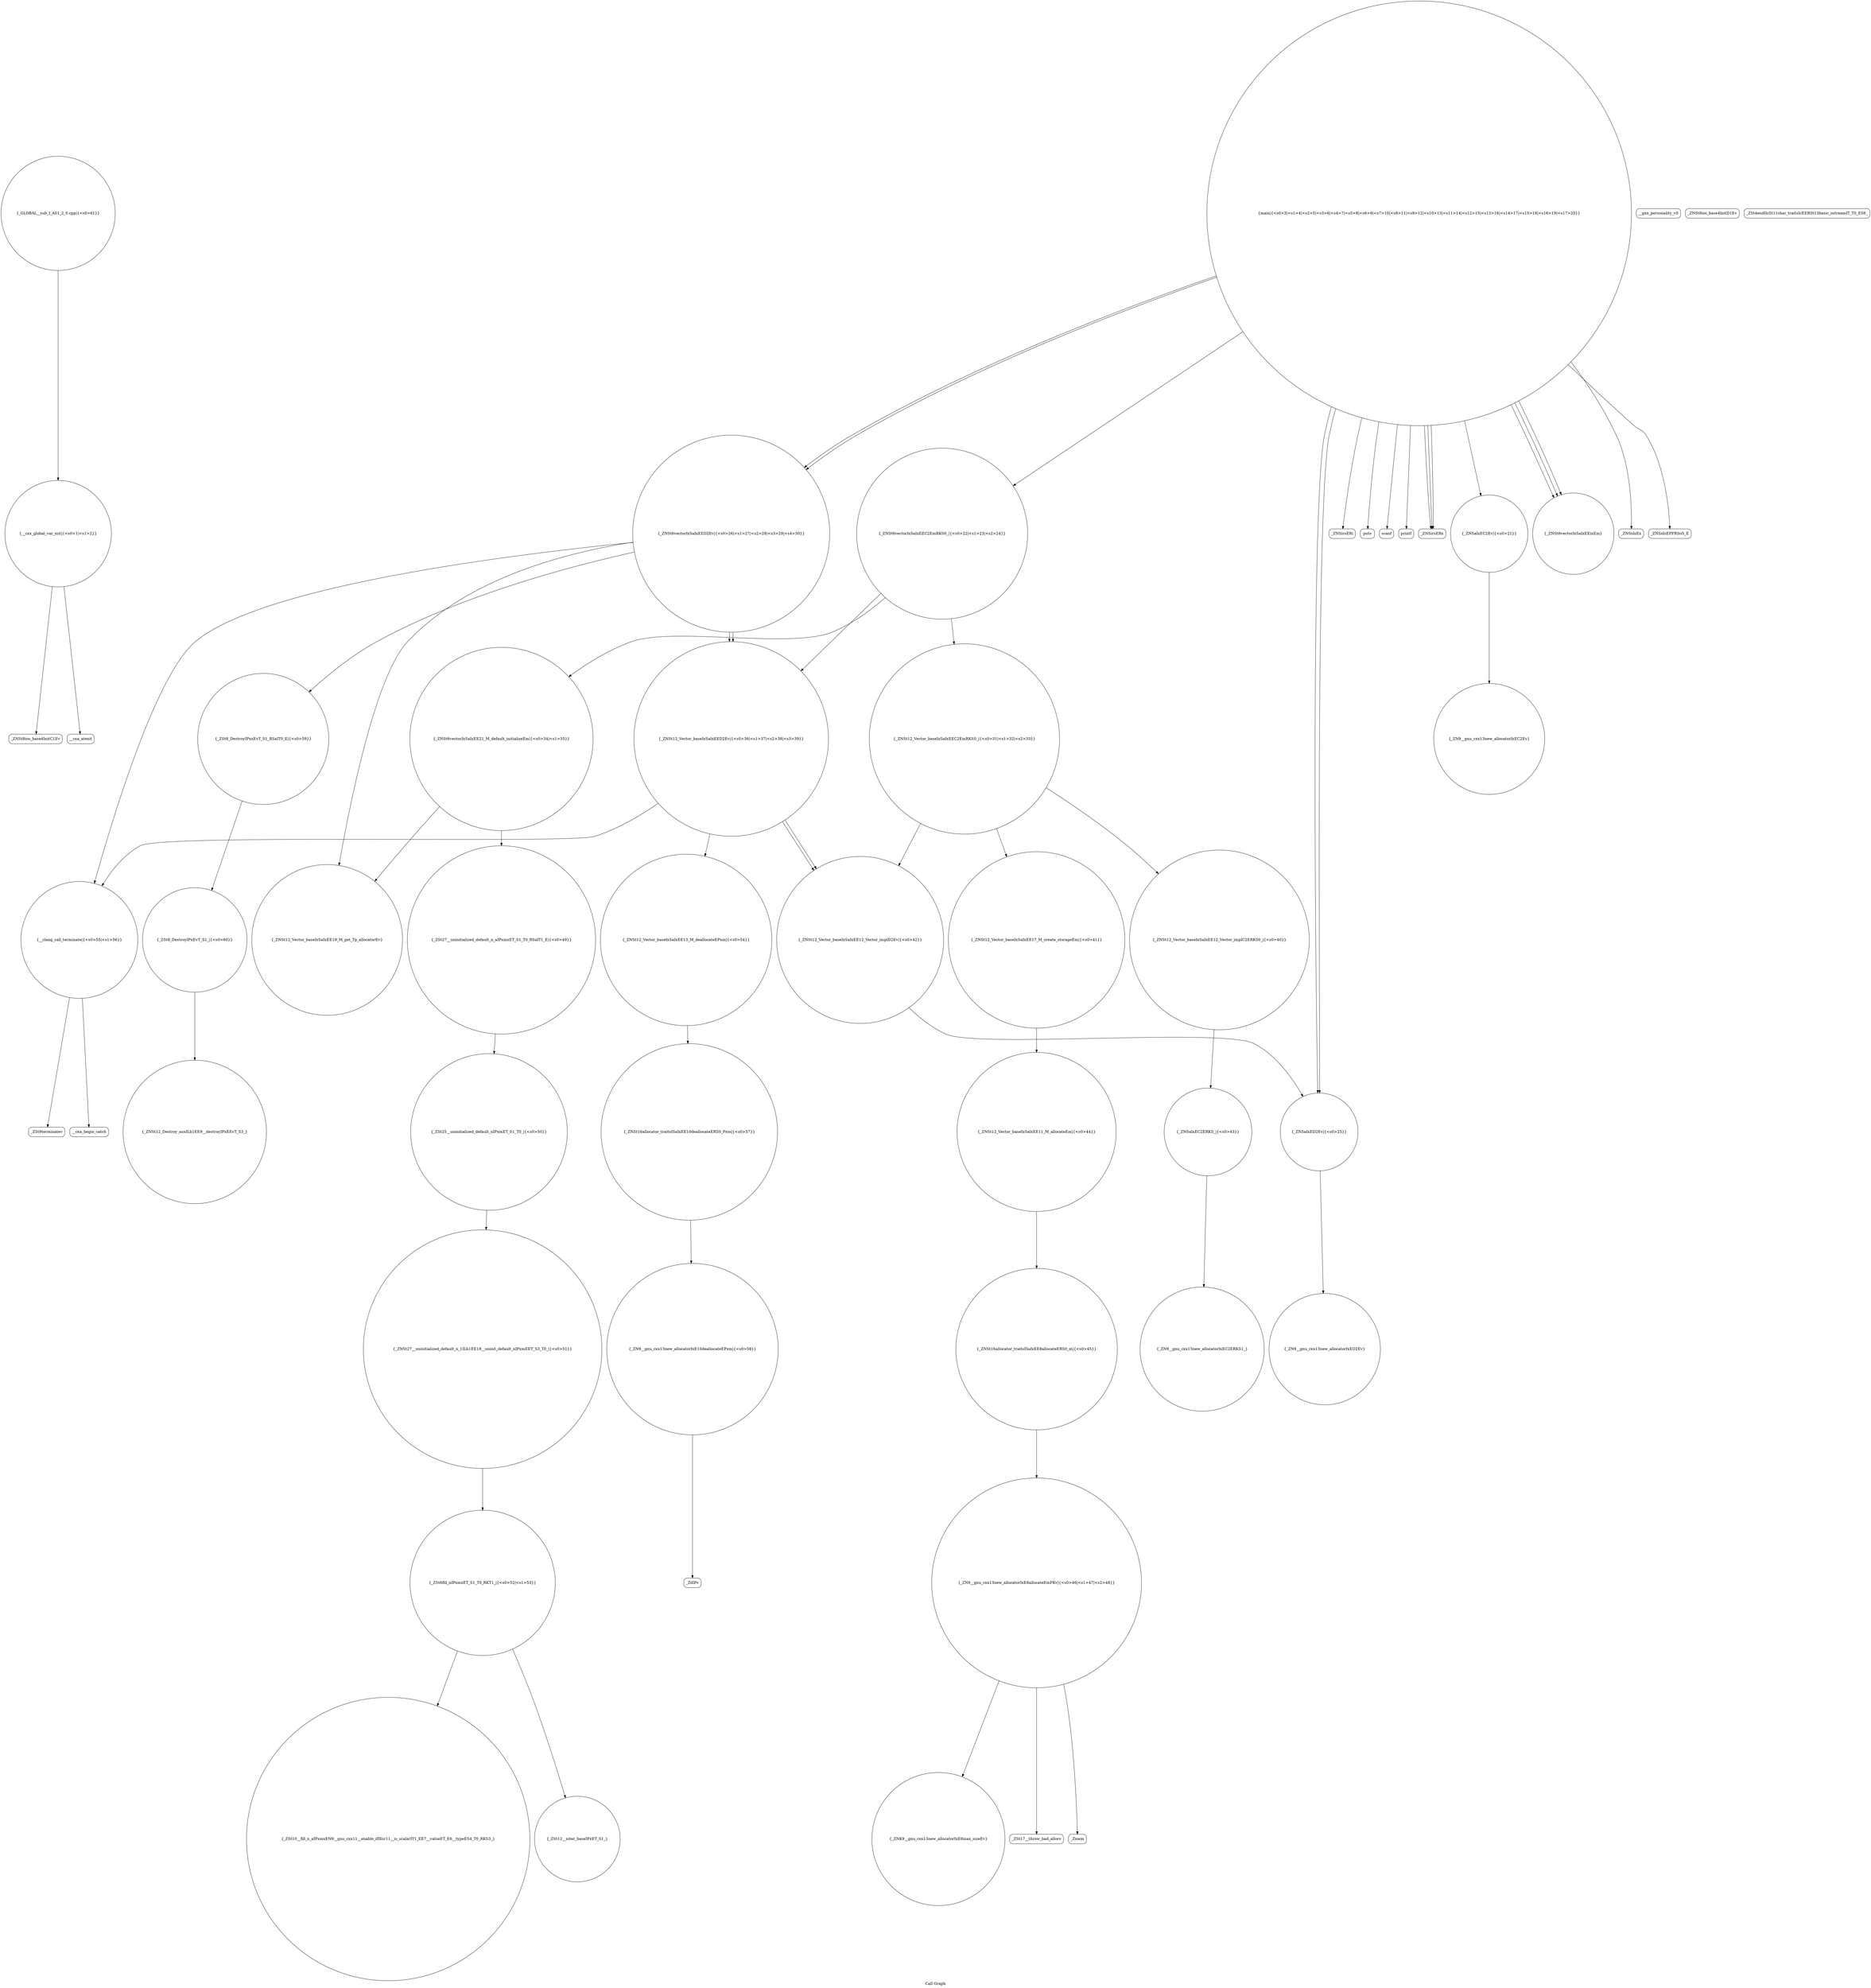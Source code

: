 digraph "Call Graph" {
	label="Call Graph";

	Node0x55fe12f78610 [shape=record,shape=circle,label="{__cxx_global_var_init|{<s0>1|<s1>2}}"];
	Node0x55fe12f78610:s0 -> Node0x55fe12f78690[color=black];
	Node0x55fe12f78610:s1 -> Node0x55fe12f78790[color=black];
	Node0x55fe12f79c90 [shape=record,shape=Mrecord,label="{_ZSt9terminatev}"];
	Node0x55fe12f78990 [shape=record,shape=Mrecord,label="{_ZNSirsERi}"];
	Node0x55fe12f7b030 [shape=record,shape=circle,label="{_GLOBAL__sub_I_AS1_2_0.cpp|{<s0>61}}"];
	Node0x55fe12f7b030:s0 -> Node0x55fe12f78610[color=black];
	Node0x55fe12f78d10 [shape=record,shape=Mrecord,label="{puts}"];
	Node0x55fe12f79090 [shape=record,shape=circle,label="{_ZNSt12_Vector_baseIxSaIxEEC2EmRKS0_|{<s0>31|<s1>32|<s2>33}}"];
	Node0x55fe12f79090:s0 -> Node0x55fe12f79210[color=black];
	Node0x55fe12f79090:s1 -> Node0x55fe12f79290[color=black];
	Node0x55fe12f79090:s2 -> Node0x55fe12f79310[color=black];
	Node0x55fe12f79410 [shape=record,shape=circle,label="{_ZN9__gnu_cxx13new_allocatorIxEC2ERKS1_}"];
	Node0x55fe12f79790 [shape=record,shape=circle,label="{_ZSt27__uninitialized_default_n_aIPxmxET_S1_T0_RSaIT1_E|{<s0>49}}"];
	Node0x55fe12f79790:s0 -> Node0x55fe12f79890[color=black];
	Node0x55fe12f79b10 [shape=record,shape=circle,label="{_ZNSt12_Vector_baseIxSaIxEE13_M_deallocateEPxm|{<s0>54}}"];
	Node0x55fe12f79b10:s0 -> Node0x55fe12f79d10[color=black];
	Node0x55fe12f78810 [shape=record,shape=circle,label="{main|{<s0>3|<s1>4|<s2>5|<s3>6|<s4>7|<s5>8|<s6>9|<s7>10|<s8>11|<s9>12|<s10>13|<s11>14|<s12>15|<s13>16|<s14>17|<s15>18|<s16>19|<s17>20}}"];
	Node0x55fe12f78810:s0 -> Node0x55fe12f78890[color=black];
	Node0x55fe12f78810:s1 -> Node0x55fe12f78910[color=black];
	Node0x55fe12f78810:s2 -> Node0x55fe12f78990[color=black];
	Node0x55fe12f78810:s3 -> Node0x55fe12f78a10[color=black];
	Node0x55fe12f78810:s4 -> Node0x55fe12f78a10[color=black];
	Node0x55fe12f78810:s5 -> Node0x55fe12f78a90[color=black];
	Node0x55fe12f78810:s6 -> Node0x55fe12f78b10[color=black];
	Node0x55fe12f78810:s7 -> Node0x55fe12f78c10[color=black];
	Node0x55fe12f78810:s8 -> Node0x55fe12f78c90[color=black];
	Node0x55fe12f78810:s9 -> Node0x55fe12f78a10[color=black];
	Node0x55fe12f78810:s10 -> Node0x55fe12f78c10[color=black];
	Node0x55fe12f78810:s11 -> Node0x55fe12f78f10[color=black];
	Node0x55fe12f78810:s12 -> Node0x55fe12f78c90[color=black];
	Node0x55fe12f78810:s13 -> Node0x55fe12f78c90[color=black];
	Node0x55fe12f78810:s14 -> Node0x55fe12f78d10[color=black];
	Node0x55fe12f78810:s15 -> Node0x55fe12f78d90[color=black];
	Node0x55fe12f78810:s16 -> Node0x55fe12f78e10[color=black];
	Node0x55fe12f78810:s17 -> Node0x55fe12f78f10[color=black];
	Node0x55fe12f7aeb0 [shape=record,shape=circle,label="{_ZSt8_DestroyIPxxEvT_S1_RSaIT0_E|{<s0>59}}"];
	Node0x55fe12f7aeb0:s0 -> Node0x55fe12f7af30[color=black];
	Node0x55fe12f78b90 [shape=record,shape=Mrecord,label="{__gxx_personality_v0}"];
	Node0x55fe12f78f10 [shape=record,shape=circle,label="{_ZNSt6vectorIxSaIxEED2Ev|{<s0>26|<s1>27|<s2>28|<s3>29|<s4>30}}"];
	Node0x55fe12f78f10:s0 -> Node0x55fe12f79810[color=black];
	Node0x55fe12f78f10:s1 -> Node0x55fe12f7aeb0[color=black];
	Node0x55fe12f78f10:s2 -> Node0x55fe12f79190[color=black];
	Node0x55fe12f78f10:s3 -> Node0x55fe12f79190[color=black];
	Node0x55fe12f78f10:s4 -> Node0x55fe12f79b90[color=black];
	Node0x55fe12f79290 [shape=record,shape=circle,label="{_ZNSt12_Vector_baseIxSaIxEE17_M_create_storageEm|{<s0>41}}"];
	Node0x55fe12f79290:s0 -> Node0x55fe12f79490[color=black];
	Node0x55fe12f79610 [shape=record,shape=circle,label="{_ZNK9__gnu_cxx13new_allocatorIxE8max_sizeEv}"];
	Node0x55fe12f79990 [shape=record,shape=circle,label="{_ZSt6fill_nIPxmxET_S1_T0_RKT1_|{<s0>52|<s1>53}}"];
	Node0x55fe12f79990:s0 -> Node0x55fe12f79a90[color=black];
	Node0x55fe12f79990:s1 -> Node0x55fe12f79a10[color=black];
	Node0x55fe12f78690 [shape=record,shape=Mrecord,label="{_ZNSt8ios_base4InitC1Ev}"];
	Node0x55fe12f79d10 [shape=record,shape=circle,label="{_ZNSt16allocator_traitsISaIxEE10deallocateERS0_Pxm|{<s0>57}}"];
	Node0x55fe12f79d10:s0 -> Node0x55fe12f79d90[color=black];
	Node0x55fe12f78a10 [shape=record,shape=Mrecord,label="{_ZNSirsERx}"];
	Node0x55fe12f78d90 [shape=record,shape=Mrecord,label="{_ZNSolsEx}"];
	Node0x55fe12f79110 [shape=record,shape=circle,label="{_ZNSt6vectorIxSaIxEE21_M_default_initializeEm|{<s0>34|<s1>35}}"];
	Node0x55fe12f79110:s0 -> Node0x55fe12f79810[color=black];
	Node0x55fe12f79110:s1 -> Node0x55fe12f79790[color=black];
	Node0x55fe12f79490 [shape=record,shape=circle,label="{_ZNSt12_Vector_baseIxSaIxEE11_M_allocateEm|{<s0>44}}"];
	Node0x55fe12f79490:s0 -> Node0x55fe12f79510[color=black];
	Node0x55fe12f79810 [shape=record,shape=circle,label="{_ZNSt12_Vector_baseIxSaIxEE19_M_get_Tp_allocatorEv}"];
	Node0x55fe12f79b90 [shape=record,shape=circle,label="{__clang_call_terminate|{<s0>55|<s1>56}}"];
	Node0x55fe12f79b90:s0 -> Node0x55fe12f79c10[color=black];
	Node0x55fe12f79b90:s1 -> Node0x55fe12f79c90[color=black];
	Node0x55fe12f78890 [shape=record,shape=Mrecord,label="{scanf}"];
	Node0x55fe12f7af30 [shape=record,shape=circle,label="{_ZSt8_DestroyIPxEvT_S1_|{<s0>60}}"];
	Node0x55fe12f7af30:s0 -> Node0x55fe12f7afb0[color=black];
	Node0x55fe12f78c10 [shape=record,shape=circle,label="{_ZNSaIxED2Ev|{<s0>25}}"];
	Node0x55fe12f78c10:s0 -> Node0x55fe12f79010[color=black];
	Node0x55fe12f78f90 [shape=record,shape=circle,label="{_ZN9__gnu_cxx13new_allocatorIxEC2Ev}"];
	Node0x55fe12f79310 [shape=record,shape=circle,label="{_ZNSt12_Vector_baseIxSaIxEE12_Vector_implD2Ev|{<s0>42}}"];
	Node0x55fe12f79310:s0 -> Node0x55fe12f78c10[color=black];
	Node0x55fe12f79690 [shape=record,shape=Mrecord,label="{_ZSt17__throw_bad_allocv}"];
	Node0x55fe12f79a10 [shape=record,shape=circle,label="{_ZSt10__fill_n_aIPxmxEN9__gnu_cxx11__enable_ifIXsr11__is_scalarIT1_EE7__valueET_E6__typeES4_T0_RKS3_}"];
	Node0x55fe12f78710 [shape=record,shape=Mrecord,label="{_ZNSt8ios_base4InitD1Ev}"];
	Node0x55fe12f79d90 [shape=record,shape=circle,label="{_ZN9__gnu_cxx13new_allocatorIxE10deallocateEPxm|{<s0>58}}"];
	Node0x55fe12f79d90:s0 -> Node0x55fe12f7ae30[color=black];
	Node0x55fe12f78a90 [shape=record,shape=circle,label="{_ZNSaIxEC2Ev|{<s0>21}}"];
	Node0x55fe12f78a90:s0 -> Node0x55fe12f78f90[color=black];
	Node0x55fe12f78e10 [shape=record,shape=Mrecord,label="{_ZNSolsEPFRSoS_E}"];
	Node0x55fe12f79190 [shape=record,shape=circle,label="{_ZNSt12_Vector_baseIxSaIxEED2Ev|{<s0>36|<s1>37|<s2>38|<s3>39}}"];
	Node0x55fe12f79190:s0 -> Node0x55fe12f79b10[color=black];
	Node0x55fe12f79190:s1 -> Node0x55fe12f79310[color=black];
	Node0x55fe12f79190:s2 -> Node0x55fe12f79310[color=black];
	Node0x55fe12f79190:s3 -> Node0x55fe12f79b90[color=black];
	Node0x55fe12f79510 [shape=record,shape=circle,label="{_ZNSt16allocator_traitsISaIxEE8allocateERS0_m|{<s0>45}}"];
	Node0x55fe12f79510:s0 -> Node0x55fe12f79590[color=black];
	Node0x55fe12f79890 [shape=record,shape=circle,label="{_ZSt25__uninitialized_default_nIPxmET_S1_T0_|{<s0>50}}"];
	Node0x55fe12f79890:s0 -> Node0x55fe12f79910[color=black];
	Node0x55fe12f79c10 [shape=record,shape=Mrecord,label="{__cxa_begin_catch}"];
	Node0x55fe12f78910 [shape=record,shape=Mrecord,label="{printf}"];
	Node0x55fe12f7afb0 [shape=record,shape=circle,label="{_ZNSt12_Destroy_auxILb1EE9__destroyIPxEEvT_S3_}"];
	Node0x55fe12f78c90 [shape=record,shape=circle,label="{_ZNSt6vectorIxSaIxEEixEm}"];
	Node0x55fe12f79010 [shape=record,shape=circle,label="{_ZN9__gnu_cxx13new_allocatorIxED2Ev}"];
	Node0x55fe12f79390 [shape=record,shape=circle,label="{_ZNSaIxEC2ERKS_|{<s0>43}}"];
	Node0x55fe12f79390:s0 -> Node0x55fe12f79410[color=black];
	Node0x55fe12f79710 [shape=record,shape=Mrecord,label="{_Znwm}"];
	Node0x55fe12f79a90 [shape=record,shape=circle,label="{_ZSt12__niter_baseIPxET_S1_}"];
	Node0x55fe12f78790 [shape=record,shape=Mrecord,label="{__cxa_atexit}"];
	Node0x55fe12f7ae30 [shape=record,shape=Mrecord,label="{_ZdlPv}"];
	Node0x55fe12f78b10 [shape=record,shape=circle,label="{_ZNSt6vectorIxSaIxEEC2EmRKS0_|{<s0>22|<s1>23|<s2>24}}"];
	Node0x55fe12f78b10:s0 -> Node0x55fe12f79090[color=black];
	Node0x55fe12f78b10:s1 -> Node0x55fe12f79110[color=black];
	Node0x55fe12f78b10:s2 -> Node0x55fe12f79190[color=black];
	Node0x55fe12f78e90 [shape=record,shape=Mrecord,label="{_ZSt4endlIcSt11char_traitsIcEERSt13basic_ostreamIT_T0_ES6_}"];
	Node0x55fe12f79210 [shape=record,shape=circle,label="{_ZNSt12_Vector_baseIxSaIxEE12_Vector_implC2ERKS0_|{<s0>40}}"];
	Node0x55fe12f79210:s0 -> Node0x55fe12f79390[color=black];
	Node0x55fe12f79590 [shape=record,shape=circle,label="{_ZN9__gnu_cxx13new_allocatorIxE8allocateEmPKv|{<s0>46|<s1>47|<s2>48}}"];
	Node0x55fe12f79590:s0 -> Node0x55fe12f79610[color=black];
	Node0x55fe12f79590:s1 -> Node0x55fe12f79690[color=black];
	Node0x55fe12f79590:s2 -> Node0x55fe12f79710[color=black];
	Node0x55fe12f79910 [shape=record,shape=circle,label="{_ZNSt27__uninitialized_default_n_1ILb1EE18__uninit_default_nIPxmEET_S3_T0_|{<s0>51}}"];
	Node0x55fe12f79910:s0 -> Node0x55fe12f79990[color=black];
}
